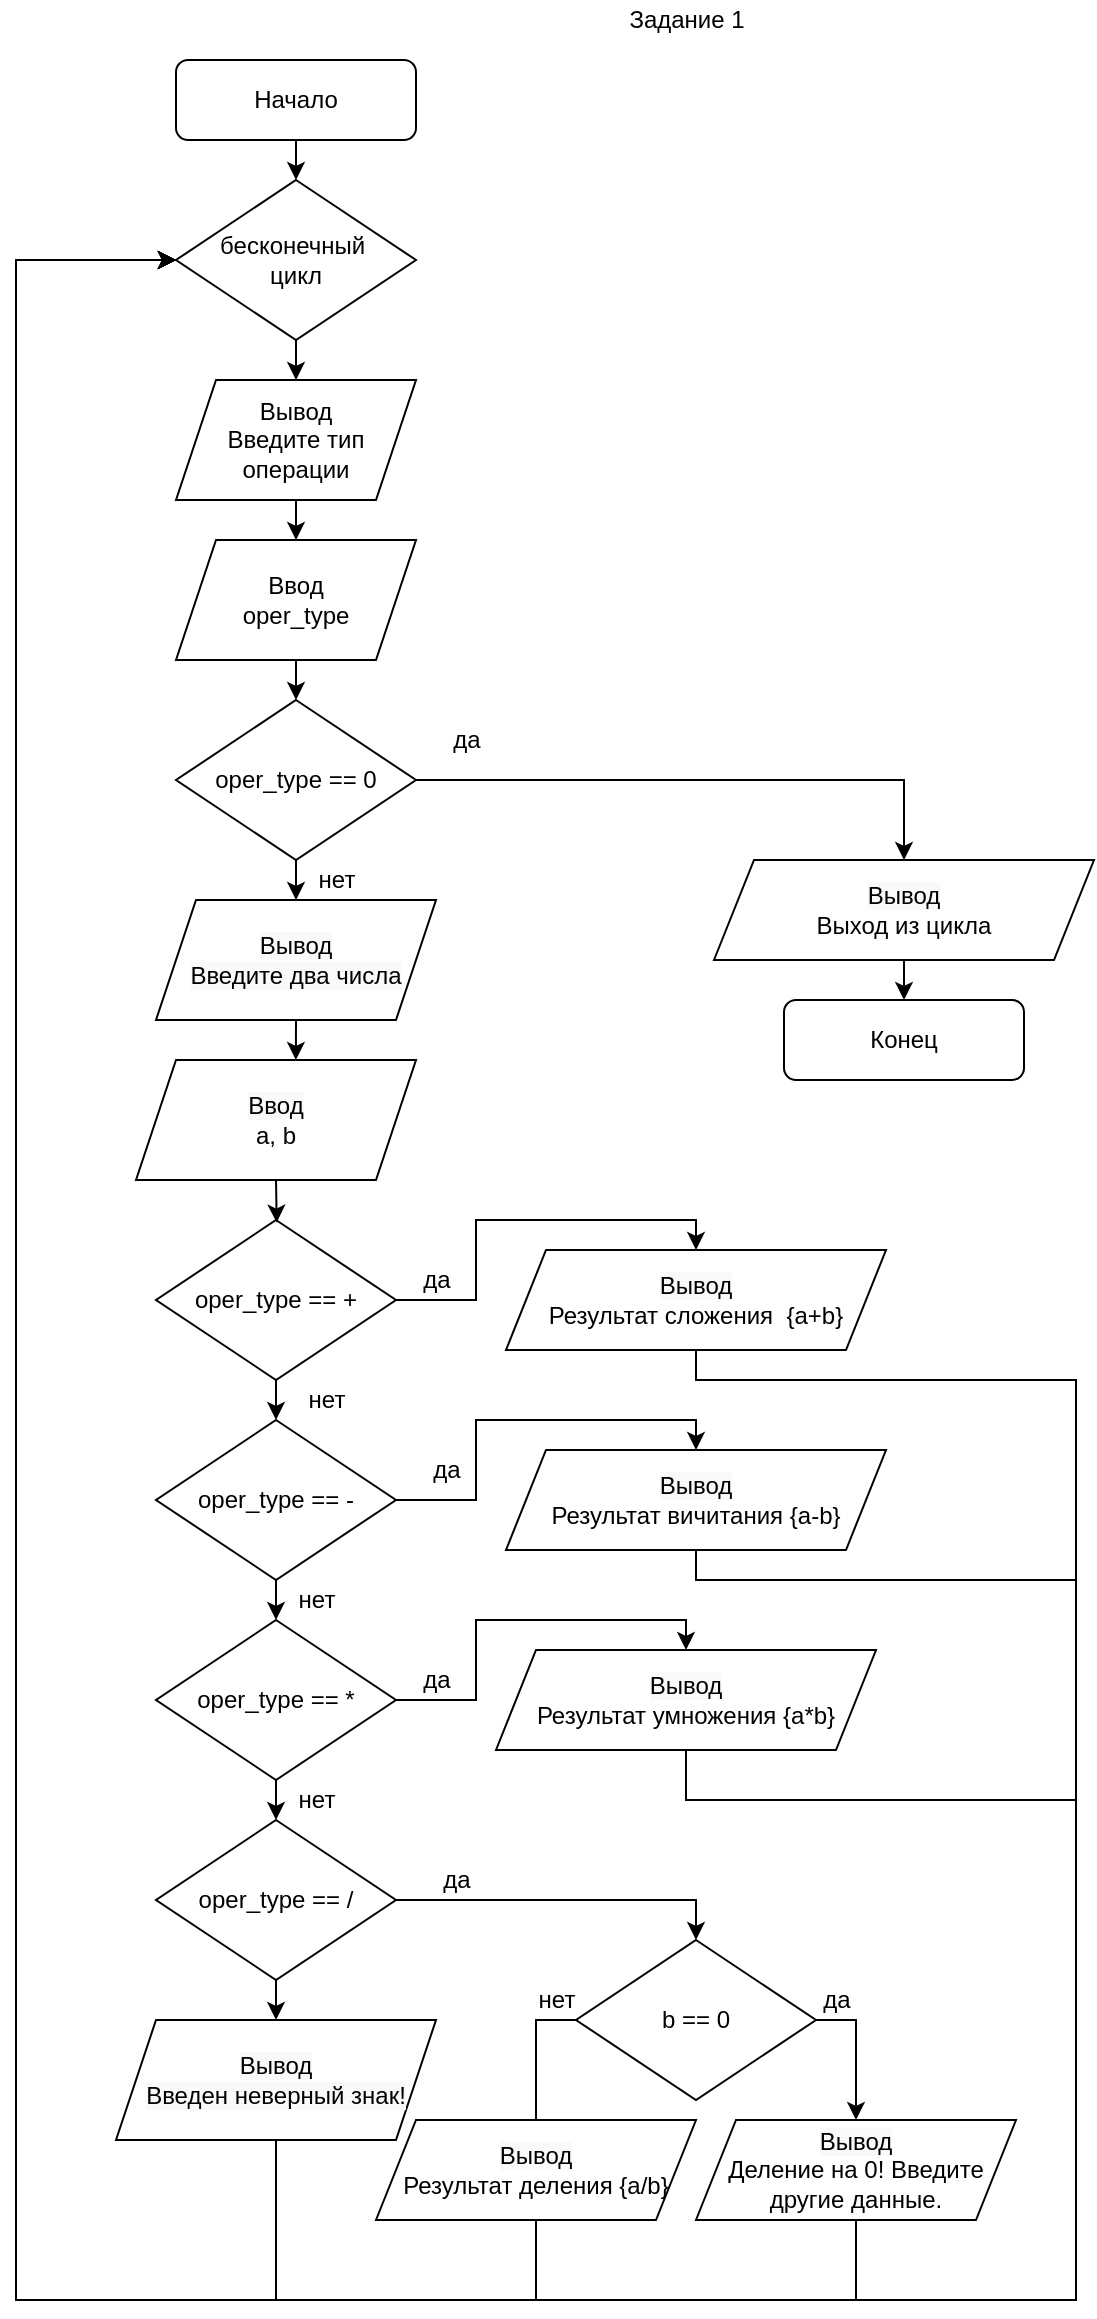 <mxfile version="13.7.9" type="device" pages="6"><diagram id="7rvf2rN3yHSgb3ktWoyj" name="Задание 1"><mxGraphModel dx="1662" dy="822" grid="1" gridSize="10" guides="1" tooltips="1" connect="1" arrows="1" fold="1" page="1" pageScale="1" pageWidth="827" pageHeight="1169" math="0" shadow="0"><root><mxCell id="0"/><mxCell id="1" parent="0"/><mxCell id="L92X1MoPXYFGmmEoRcmN-5" style="edgeStyle=orthogonalEdgeStyle;rounded=0;orthogonalLoop=1;jettySize=auto;html=1;exitX=0.5;exitY=1;exitDx=0;exitDy=0;entryX=0.5;entryY=0;entryDx=0;entryDy=0;" parent="1" source="L92X1MoPXYFGmmEoRcmN-2" target="L92X1MoPXYFGmmEoRcmN-4" edge="1"><mxGeometry relative="1" as="geometry"/></mxCell><mxCell id="L92X1MoPXYFGmmEoRcmN-2" value="Начало" style="rounded=1;whiteSpace=wrap;html=1;" parent="1" vertex="1"><mxGeometry x="110" y="40" width="120" height="40" as="geometry"/></mxCell><mxCell id="L92X1MoPXYFGmmEoRcmN-8" style="edgeStyle=orthogonalEdgeStyle;rounded=0;orthogonalLoop=1;jettySize=auto;html=1;exitX=0.5;exitY=1;exitDx=0;exitDy=0;entryX=0.5;entryY=0;entryDx=0;entryDy=0;" parent="1" source="L92X1MoPXYFGmmEoRcmN-3" target="L92X1MoPXYFGmmEoRcmN-7" edge="1"><mxGeometry relative="1" as="geometry"/></mxCell><mxCell id="L92X1MoPXYFGmmEoRcmN-3" value="Вывод&lt;br&gt;Введите тип операции" style="shape=parallelogram;perimeter=parallelogramPerimeter;whiteSpace=wrap;html=1;fixedSize=1;" parent="1" vertex="1"><mxGeometry x="110" y="200" width="120" height="60" as="geometry"/></mxCell><mxCell id="L92X1MoPXYFGmmEoRcmN-6" style="edgeStyle=orthogonalEdgeStyle;rounded=0;orthogonalLoop=1;jettySize=auto;html=1;exitX=0.5;exitY=1;exitDx=0;exitDy=0;entryX=0.5;entryY=0;entryDx=0;entryDy=0;" parent="1" source="L92X1MoPXYFGmmEoRcmN-4" target="L92X1MoPXYFGmmEoRcmN-3" edge="1"><mxGeometry relative="1" as="geometry"/></mxCell><mxCell id="L92X1MoPXYFGmmEoRcmN-4" value="бесконечный&amp;nbsp;&lt;br&gt;цикл" style="rhombus;whiteSpace=wrap;html=1;" parent="1" vertex="1"><mxGeometry x="110" y="100" width="120" height="80" as="geometry"/></mxCell><mxCell id="L92X1MoPXYFGmmEoRcmN-10" style="edgeStyle=orthogonalEdgeStyle;rounded=0;orthogonalLoop=1;jettySize=auto;html=1;exitX=0.5;exitY=1;exitDx=0;exitDy=0;entryX=0.5;entryY=0;entryDx=0;entryDy=0;" parent="1" source="L92X1MoPXYFGmmEoRcmN-7" target="L92X1MoPXYFGmmEoRcmN-9" edge="1"><mxGeometry relative="1" as="geometry"/></mxCell><mxCell id="L92X1MoPXYFGmmEoRcmN-7" value="Ввод&lt;br&gt;oper_type" style="shape=parallelogram;perimeter=parallelogramPerimeter;whiteSpace=wrap;html=1;fixedSize=1;" parent="1" vertex="1"><mxGeometry x="110" y="280" width="120" height="60" as="geometry"/></mxCell><mxCell id="L92X1MoPXYFGmmEoRcmN-26" style="edgeStyle=orthogonalEdgeStyle;rounded=0;orthogonalLoop=1;jettySize=auto;html=1;exitX=0.5;exitY=1;exitDx=0;exitDy=0;entryX=0.5;entryY=0;entryDx=0;entryDy=0;" parent="1" source="L92X1MoPXYFGmmEoRcmN-9" target="L92X1MoPXYFGmmEoRcmN-25" edge="1"><mxGeometry relative="1" as="geometry"/></mxCell><mxCell id="L92X1MoPXYFGmmEoRcmN-70" style="edgeStyle=orthogonalEdgeStyle;rounded=0;orthogonalLoop=1;jettySize=auto;html=1;exitX=1;exitY=0.5;exitDx=0;exitDy=0;entryX=0.5;entryY=0;entryDx=0;entryDy=0;" parent="1" source="L92X1MoPXYFGmmEoRcmN-9" target="L92X1MoPXYFGmmEoRcmN-69" edge="1"><mxGeometry relative="1" as="geometry"/></mxCell><mxCell id="L92X1MoPXYFGmmEoRcmN-9" value="oper_type == 0" style="rhombus;whiteSpace=wrap;html=1;" parent="1" vertex="1"><mxGeometry x="110" y="360" width="120" height="80" as="geometry"/></mxCell><mxCell id="L92X1MoPXYFGmmEoRcmN-30" style="edgeStyle=orthogonalEdgeStyle;rounded=0;orthogonalLoop=1;jettySize=auto;html=1;exitX=0.5;exitY=1;exitDx=0;exitDy=0;entryX=0.5;entryY=0;entryDx=0;entryDy=0;" parent="1" source="L92X1MoPXYFGmmEoRcmN-13" target="L92X1MoPXYFGmmEoRcmN-15" edge="1"><mxGeometry relative="1" as="geometry"/></mxCell><mxCell id="L92X1MoPXYFGmmEoRcmN-61" style="edgeStyle=orthogonalEdgeStyle;rounded=0;orthogonalLoop=1;jettySize=auto;html=1;exitX=1;exitY=0.5;exitDx=0;exitDy=0;entryX=0.5;entryY=0;entryDx=0;entryDy=0;" parent="1" source="L92X1MoPXYFGmmEoRcmN-13" target="L92X1MoPXYFGmmEoRcmN-60" edge="1"><mxGeometry relative="1" as="geometry"><Array as="points"><mxPoint x="260" y="660"/><mxPoint x="260" y="620"/><mxPoint x="370" y="620"/></Array></mxGeometry></mxCell><mxCell id="L92X1MoPXYFGmmEoRcmN-13" value="oper_type == +" style="rhombus;whiteSpace=wrap;html=1;" parent="1" vertex="1"><mxGeometry x="100" y="620" width="120" height="80" as="geometry"/></mxCell><mxCell id="L92X1MoPXYFGmmEoRcmN-32" style="edgeStyle=orthogonalEdgeStyle;rounded=0;orthogonalLoop=1;jettySize=auto;html=1;exitX=0.5;exitY=1;exitDx=0;exitDy=0;entryX=0.5;entryY=0;entryDx=0;entryDy=0;" parent="1" source="L92X1MoPXYFGmmEoRcmN-15" target="L92X1MoPXYFGmmEoRcmN-16" edge="1"><mxGeometry relative="1" as="geometry"/></mxCell><mxCell id="L92X1MoPXYFGmmEoRcmN-58" style="edgeStyle=orthogonalEdgeStyle;rounded=0;orthogonalLoop=1;jettySize=auto;html=1;exitX=1;exitY=0.5;exitDx=0;exitDy=0;entryX=0.5;entryY=0;entryDx=0;entryDy=0;" parent="1" source="L92X1MoPXYFGmmEoRcmN-15" target="L92X1MoPXYFGmmEoRcmN-57" edge="1"><mxGeometry relative="1" as="geometry"><Array as="points"><mxPoint x="260" y="760"/><mxPoint x="260" y="720"/><mxPoint x="370" y="720"/></Array></mxGeometry></mxCell><mxCell id="L92X1MoPXYFGmmEoRcmN-15" value="oper_type == -" style="rhombus;whiteSpace=wrap;html=1;" parent="1" vertex="1"><mxGeometry x="100" y="720" width="120" height="80" as="geometry"/></mxCell><mxCell id="L92X1MoPXYFGmmEoRcmN-34" style="edgeStyle=orthogonalEdgeStyle;rounded=0;orthogonalLoop=1;jettySize=auto;html=1;exitX=0.5;exitY=1;exitDx=0;exitDy=0;entryX=0.5;entryY=0;entryDx=0;entryDy=0;" parent="1" source="L92X1MoPXYFGmmEoRcmN-16" target="L92X1MoPXYFGmmEoRcmN-17" edge="1"><mxGeometry relative="1" as="geometry"/></mxCell><mxCell id="L92X1MoPXYFGmmEoRcmN-55" style="edgeStyle=orthogonalEdgeStyle;rounded=0;orthogonalLoop=1;jettySize=auto;html=1;exitX=1;exitY=0.5;exitDx=0;exitDy=0;entryX=0.5;entryY=0;entryDx=0;entryDy=0;" parent="1" source="L92X1MoPXYFGmmEoRcmN-16" target="L92X1MoPXYFGmmEoRcmN-54" edge="1"><mxGeometry relative="1" as="geometry"><Array as="points"><mxPoint x="260" y="860"/><mxPoint x="260" y="820"/><mxPoint x="365" y="820"/></Array></mxGeometry></mxCell><mxCell id="L92X1MoPXYFGmmEoRcmN-16" value="oper_type == *" style="rhombus;whiteSpace=wrap;html=1;" parent="1" vertex="1"><mxGeometry x="100" y="820" width="120" height="80" as="geometry"/></mxCell><mxCell id="L92X1MoPXYFGmmEoRcmN-37" style="edgeStyle=orthogonalEdgeStyle;rounded=0;orthogonalLoop=1;jettySize=auto;html=1;exitX=0.5;exitY=1;exitDx=0;exitDy=0;entryX=0.5;entryY=0;entryDx=0;entryDy=0;" parent="1" source="L92X1MoPXYFGmmEoRcmN-17" target="L92X1MoPXYFGmmEoRcmN-36" edge="1"><mxGeometry relative="1" as="geometry"/></mxCell><mxCell id="L92X1MoPXYFGmmEoRcmN-44" style="edgeStyle=orthogonalEdgeStyle;rounded=0;orthogonalLoop=1;jettySize=auto;html=1;exitX=1;exitY=0.5;exitDx=0;exitDy=0;entryX=0.5;entryY=0;entryDx=0;entryDy=0;" parent="1" source="L92X1MoPXYFGmmEoRcmN-17" target="L92X1MoPXYFGmmEoRcmN-43" edge="1"><mxGeometry relative="1" as="geometry"/></mxCell><mxCell id="L92X1MoPXYFGmmEoRcmN-17" value="oper_type == /" style="rhombus;whiteSpace=wrap;html=1;" parent="1" vertex="1"><mxGeometry x="100" y="920" width="120" height="80" as="geometry"/></mxCell><mxCell id="L92X1MoPXYFGmmEoRcmN-20" value="Конец" style="rounded=1;whiteSpace=wrap;html=1;" parent="1" vertex="1"><mxGeometry x="414" y="510" width="120" height="40" as="geometry"/></mxCell><mxCell id="L92X1MoPXYFGmmEoRcmN-28" style="edgeStyle=orthogonalEdgeStyle;rounded=0;orthogonalLoop=1;jettySize=auto;html=1;exitX=0.5;exitY=1;exitDx=0;exitDy=0;entryX=0.571;entryY=0;entryDx=0;entryDy=0;entryPerimeter=0;" parent="1" source="L92X1MoPXYFGmmEoRcmN-25" target="L92X1MoPXYFGmmEoRcmN-27" edge="1"><mxGeometry relative="1" as="geometry"/></mxCell><mxCell id="L92X1MoPXYFGmmEoRcmN-25" value="&#10;&#10;&lt;span style=&quot;color: rgb(0, 0, 0); font-family: helvetica; font-size: 12px; font-style: normal; font-weight: 400; letter-spacing: normal; text-align: center; text-indent: 0px; text-transform: none; word-spacing: 0px; background-color: rgb(248, 249, 250); display: inline; float: none;&quot;&gt;Вывод&lt;/span&gt;&lt;br style=&quot;color: rgb(0, 0, 0); font-family: helvetica; font-size: 12px; font-style: normal; font-weight: 400; letter-spacing: normal; text-align: center; text-indent: 0px; text-transform: none; word-spacing: 0px; background-color: rgb(248, 249, 250);&quot;&gt;&lt;span style=&quot;color: rgb(0, 0, 0); font-family: helvetica; font-size: 12px; font-style: normal; font-weight: 400; letter-spacing: normal; text-align: center; text-indent: 0px; text-transform: none; word-spacing: 0px; background-color: rgb(248, 249, 250); display: inline; float: none;&quot;&gt;Введите два числа&lt;/span&gt;&#10;&#10;" style="shape=parallelogram;perimeter=parallelogramPerimeter;whiteSpace=wrap;html=1;fixedSize=1;" parent="1" vertex="1"><mxGeometry x="100" y="460" width="140" height="60" as="geometry"/></mxCell><mxCell id="L92X1MoPXYFGmmEoRcmN-29" style="edgeStyle=orthogonalEdgeStyle;rounded=0;orthogonalLoop=1;jettySize=auto;html=1;exitX=0.5;exitY=1;exitDx=0;exitDy=0;entryX=0.503;entryY=0.016;entryDx=0;entryDy=0;entryPerimeter=0;" parent="1" source="L92X1MoPXYFGmmEoRcmN-27" target="L92X1MoPXYFGmmEoRcmN-13" edge="1"><mxGeometry relative="1" as="geometry"/></mxCell><mxCell id="L92X1MoPXYFGmmEoRcmN-27" value="&lt;span style=&quot;color: rgb(0 , 0 , 0) ; font-family: &amp;#34;helvetica&amp;#34; ; font-size: 12px ; font-style: normal ; font-weight: 400 ; letter-spacing: normal ; text-align: center ; text-indent: 0px ; text-transform: none ; word-spacing: 0px ; background-color: rgb(248 , 249 , 250) ; display: inline ; float: none&quot;&gt;Ввод&lt;/span&gt;&lt;br style=&quot;color: rgb(0 , 0 , 0) ; font-family: &amp;#34;helvetica&amp;#34; ; font-size: 12px ; font-style: normal ; font-weight: 400 ; letter-spacing: normal ; text-align: center ; text-indent: 0px ; text-transform: none ; word-spacing: 0px ; background-color: rgb(248 , 249 , 250)&quot;&gt;&lt;font face=&quot;helvetica&quot;&gt;a, b&lt;/font&gt;" style="shape=parallelogram;perimeter=parallelogramPerimeter;whiteSpace=wrap;html=1;fixedSize=1;" parent="1" vertex="1"><mxGeometry x="90" y="540" width="140" height="60" as="geometry"/></mxCell><mxCell id="L92X1MoPXYFGmmEoRcmN-31" value="нет" style="text;html=1;align=center;verticalAlign=middle;resizable=0;points=[];autosize=1;" parent="1" vertex="1"><mxGeometry x="170" y="700" width="30" height="20" as="geometry"/></mxCell><mxCell id="L92X1MoPXYFGmmEoRcmN-33" value="нет" style="text;html=1;align=center;verticalAlign=middle;resizable=0;points=[];autosize=1;" parent="1" vertex="1"><mxGeometry x="165" y="800" width="30" height="20" as="geometry"/></mxCell><mxCell id="L92X1MoPXYFGmmEoRcmN-35" value="нет" style="text;html=1;align=center;verticalAlign=middle;resizable=0;points=[];autosize=1;" parent="1" vertex="1"><mxGeometry x="165" y="900" width="30" height="20" as="geometry"/></mxCell><mxCell id="L92X1MoPXYFGmmEoRcmN-39" style="edgeStyle=orthogonalEdgeStyle;rounded=0;orthogonalLoop=1;jettySize=auto;html=1;entryX=0;entryY=0.5;entryDx=0;entryDy=0;" parent="1" source="L92X1MoPXYFGmmEoRcmN-36" target="L92X1MoPXYFGmmEoRcmN-4" edge="1"><mxGeometry relative="1" as="geometry"><mxPoint x="30" y="930" as="targetPoint"/><Array as="points"><mxPoint x="160" y="1160"/><mxPoint x="30" y="1160"/><mxPoint x="30" y="140"/></Array></mxGeometry></mxCell><mxCell id="L92X1MoPXYFGmmEoRcmN-36" value="&lt;span style=&quot;color: rgb(0 , 0 , 0) ; font-family: &amp;#34;helvetica&amp;#34; ; font-size: 12px ; font-style: normal ; font-weight: 400 ; letter-spacing: normal ; text-align: center ; text-indent: 0px ; text-transform: none ; word-spacing: 0px ; background-color: rgb(248 , 249 , 250) ; display: inline ; float: none&quot;&gt;Вывод&lt;/span&gt;&lt;br style=&quot;color: rgb(0 , 0 , 0) ; font-family: &amp;#34;helvetica&amp;#34; ; font-size: 12px ; font-style: normal ; font-weight: 400 ; letter-spacing: normal ; text-align: center ; text-indent: 0px ; text-transform: none ; word-spacing: 0px ; background-color: rgb(248 , 249 , 250)&quot;&gt;&lt;span style=&quot;color: rgb(0 , 0 , 0) ; font-family: &amp;#34;helvetica&amp;#34; ; font-size: 12px ; font-style: normal ; font-weight: 400 ; letter-spacing: normal ; text-align: center ; text-indent: 0px ; text-transform: none ; word-spacing: 0px ; background-color: rgb(248 , 249 , 250) ; display: inline ; float: none&quot;&gt;Введен неверный знак!&lt;/span&gt;" style="shape=parallelogram;perimeter=parallelogramPerimeter;whiteSpace=wrap;html=1;fixedSize=1;" parent="1" vertex="1"><mxGeometry x="80" y="1020" width="160" height="60" as="geometry"/></mxCell><mxCell id="L92X1MoPXYFGmmEoRcmN-41" value="да" style="text;html=1;align=center;verticalAlign=middle;resizable=0;points=[];autosize=1;" parent="1" vertex="1"><mxGeometry x="240" y="370" width="30" height="20" as="geometry"/></mxCell><mxCell id="L92X1MoPXYFGmmEoRcmN-42" value="нет" style="text;html=1;align=center;verticalAlign=middle;resizable=0;points=[];autosize=1;" parent="1" vertex="1"><mxGeometry x="175" y="440" width="30" height="20" as="geometry"/></mxCell><mxCell id="L92X1MoPXYFGmmEoRcmN-48" style="edgeStyle=orthogonalEdgeStyle;rounded=0;orthogonalLoop=1;jettySize=auto;html=1;exitX=0;exitY=0.5;exitDx=0;exitDy=0;" parent="1" source="L92X1MoPXYFGmmEoRcmN-43" edge="1"><mxGeometry relative="1" as="geometry"><mxPoint x="290" y="1070" as="targetPoint"/></mxGeometry></mxCell><mxCell id="L92X1MoPXYFGmmEoRcmN-49" style="edgeStyle=orthogonalEdgeStyle;rounded=0;orthogonalLoop=1;jettySize=auto;html=1;exitX=1;exitY=0.5;exitDx=0;exitDy=0;entryX=0.5;entryY=0;entryDx=0;entryDy=0;" parent="1" source="L92X1MoPXYFGmmEoRcmN-43" target="L92X1MoPXYFGmmEoRcmN-46" edge="1"><mxGeometry relative="1" as="geometry"/></mxCell><mxCell id="L92X1MoPXYFGmmEoRcmN-43" value="b == 0" style="rhombus;whiteSpace=wrap;html=1;" parent="1" vertex="1"><mxGeometry x="310" y="980" width="120" height="80" as="geometry"/></mxCell><mxCell id="L92X1MoPXYFGmmEoRcmN-52" style="edgeStyle=orthogonalEdgeStyle;rounded=0;orthogonalLoop=1;jettySize=auto;html=1;exitX=0.5;exitY=1;exitDx=0;exitDy=0;entryX=0;entryY=0.5;entryDx=0;entryDy=0;" parent="1" source="L92X1MoPXYFGmmEoRcmN-45" target="L92X1MoPXYFGmmEoRcmN-4" edge="1"><mxGeometry relative="1" as="geometry"><mxPoint x="30" y="140" as="targetPoint"/><Array as="points"><mxPoint x="290" y="1160"/><mxPoint x="30" y="1160"/><mxPoint x="30" y="140"/></Array></mxGeometry></mxCell><mxCell id="L92X1MoPXYFGmmEoRcmN-45" value="&lt;span style=&quot;color: rgb(0 , 0 , 0) ; font-family: &amp;#34;helvetica&amp;#34; ; font-size: 12px ; font-style: normal ; font-weight: 400 ; letter-spacing: normal ; text-align: center ; text-indent: 0px ; text-transform: none ; word-spacing: 0px ; background-color: rgb(248 , 249 , 250) ; display: inline ; float: none&quot;&gt;Вывод&lt;/span&gt;&lt;br style=&quot;color: rgb(0 , 0 , 0) ; font-family: &amp;#34;helvetica&amp;#34; ; font-size: 12px ; font-style: normal ; font-weight: 400 ; letter-spacing: normal ; text-align: center ; text-indent: 0px ; text-transform: none ; word-spacing: 0px ; background-color: rgb(248 , 249 , 250)&quot;&gt;&lt;font face=&quot;helvetica&quot;&gt;Результат деления {a/b}&lt;/font&gt;" style="shape=parallelogram;perimeter=parallelogramPerimeter;whiteSpace=wrap;html=1;fixedSize=1;" parent="1" vertex="1"><mxGeometry x="210" y="1070" width="160" height="50" as="geometry"/></mxCell><mxCell id="L92X1MoPXYFGmmEoRcmN-53" style="edgeStyle=orthogonalEdgeStyle;rounded=0;orthogonalLoop=1;jettySize=auto;html=1;exitX=0.5;exitY=1;exitDx=0;exitDy=0;entryX=0;entryY=0.5;entryDx=0;entryDy=0;" parent="1" source="L92X1MoPXYFGmmEoRcmN-46" target="L92X1MoPXYFGmmEoRcmN-4" edge="1"><mxGeometry relative="1" as="geometry"><Array as="points"><mxPoint x="450" y="1160"/><mxPoint x="30" y="1160"/><mxPoint x="30" y="140"/></Array></mxGeometry></mxCell><mxCell id="L92X1MoPXYFGmmEoRcmN-46" value="&lt;span style=&quot;color: rgb(0 , 0 , 0) ; font-family: &amp;#34;helvetica&amp;#34; ; font-size: 12px ; font-style: normal ; font-weight: 400 ; letter-spacing: normal ; text-align: center ; text-indent: 0px ; text-transform: none ; word-spacing: 0px ; background-color: rgb(248 , 249 , 250) ; display: inline ; float: none&quot;&gt;Вывод&lt;/span&gt;&lt;br style=&quot;color: rgb(0 , 0 , 0) ; font-family: &amp;#34;helvetica&amp;#34; ; font-size: 12px ; font-style: normal ; font-weight: 400 ; letter-spacing: normal ; text-align: center ; text-indent: 0px ; text-transform: none ; word-spacing: 0px ; background-color: rgb(248 , 249 , 250)&quot;&gt;&lt;font face=&quot;helvetica&quot;&gt;Деление на 0! Введите другие данные.&lt;/font&gt;" style="shape=parallelogram;perimeter=parallelogramPerimeter;whiteSpace=wrap;html=1;fixedSize=1;" parent="1" vertex="1"><mxGeometry x="370" y="1070" width="160" height="50" as="geometry"/></mxCell><mxCell id="L92X1MoPXYFGmmEoRcmN-50" value="да" style="text;html=1;align=center;verticalAlign=middle;resizable=0;points=[];autosize=1;" parent="1" vertex="1"><mxGeometry x="425" y="1000" width="30" height="20" as="geometry"/></mxCell><mxCell id="L92X1MoPXYFGmmEoRcmN-51" value="нет&lt;br&gt;" style="text;html=1;align=center;verticalAlign=middle;resizable=0;points=[];autosize=1;" parent="1" vertex="1"><mxGeometry x="285" y="1000" width="30" height="20" as="geometry"/></mxCell><mxCell id="L92X1MoPXYFGmmEoRcmN-66" style="edgeStyle=orthogonalEdgeStyle;rounded=0;orthogonalLoop=1;jettySize=auto;html=1;exitX=0.5;exitY=1;exitDx=0;exitDy=0;entryX=0;entryY=0.5;entryDx=0;entryDy=0;" parent="1" source="L92X1MoPXYFGmmEoRcmN-54" target="L92X1MoPXYFGmmEoRcmN-4" edge="1"><mxGeometry relative="1" as="geometry"><mxPoint x="90" y="151.667" as="targetPoint"/><Array as="points"><mxPoint x="365" y="910"/><mxPoint x="560" y="910"/><mxPoint x="560" y="1160"/><mxPoint x="30" y="1160"/><mxPoint x="30" y="140"/></Array></mxGeometry></mxCell><mxCell id="L92X1MoPXYFGmmEoRcmN-54" value="&lt;span style=&quot;color: rgb(0 , 0 , 0) ; font-family: &amp;#34;helvetica&amp;#34; ; font-size: 12px ; font-style: normal ; font-weight: 400 ; letter-spacing: normal ; text-align: center ; text-indent: 0px ; text-transform: none ; word-spacing: 0px ; background-color: rgb(248 , 249 , 250) ; display: inline ; float: none&quot;&gt;Вывод&lt;/span&gt;&lt;br style=&quot;color: rgb(0 , 0 , 0) ; font-family: &amp;#34;helvetica&amp;#34; ; font-size: 12px ; font-style: normal ; font-weight: 400 ; letter-spacing: normal ; text-align: center ; text-indent: 0px ; text-transform: none ; word-spacing: 0px ; background-color: rgb(248 , 249 , 250)&quot;&gt;&lt;font face=&quot;helvetica&quot;&gt;Результат умножения {a*b}&lt;/font&gt;" style="shape=parallelogram;perimeter=parallelogramPerimeter;whiteSpace=wrap;html=1;fixedSize=1;" parent="1" vertex="1"><mxGeometry x="270" y="835" width="190" height="50" as="geometry"/></mxCell><mxCell id="L92X1MoPXYFGmmEoRcmN-56" value="да" style="text;html=1;align=center;verticalAlign=middle;resizable=0;points=[];autosize=1;" parent="1" vertex="1"><mxGeometry x="225" y="840" width="30" height="20" as="geometry"/></mxCell><mxCell id="L92X1MoPXYFGmmEoRcmN-65" style="edgeStyle=orthogonalEdgeStyle;rounded=0;orthogonalLoop=1;jettySize=auto;html=1;exitX=0.5;exitY=1;exitDx=0;exitDy=0;entryX=0;entryY=0.5;entryDx=0;entryDy=0;" parent="1" source="L92X1MoPXYFGmmEoRcmN-57" target="L92X1MoPXYFGmmEoRcmN-4" edge="1"><mxGeometry relative="1" as="geometry"><Array as="points"><mxPoint x="370" y="800"/><mxPoint x="560" y="800"/><mxPoint x="560" y="1160"/><mxPoint x="30" y="1160"/><mxPoint x="30" y="140"/></Array></mxGeometry></mxCell><mxCell id="L92X1MoPXYFGmmEoRcmN-57" value="&lt;span style=&quot;color: rgb(0 , 0 , 0) ; font-family: &amp;#34;helvetica&amp;#34; ; font-size: 12px ; font-style: normal ; font-weight: 400 ; letter-spacing: normal ; text-align: center ; text-indent: 0px ; text-transform: none ; word-spacing: 0px ; background-color: rgb(248 , 249 , 250) ; display: inline ; float: none&quot;&gt;Вывод&lt;/span&gt;&lt;br style=&quot;color: rgb(0 , 0 , 0) ; font-family: &amp;#34;helvetica&amp;#34; ; font-size: 12px ; font-style: normal ; font-weight: 400 ; letter-spacing: normal ; text-align: center ; text-indent: 0px ; text-transform: none ; word-spacing: 0px ; background-color: rgb(248 , 249 , 250)&quot;&gt;&lt;font face=&quot;helvetica&quot;&gt;Результат вичитания {a-b}&lt;/font&gt;" style="shape=parallelogram;perimeter=parallelogramPerimeter;whiteSpace=wrap;html=1;fixedSize=1;" parent="1" vertex="1"><mxGeometry x="275" y="735" width="190" height="50" as="geometry"/></mxCell><mxCell id="L92X1MoPXYFGmmEoRcmN-59" value="да" style="text;html=1;align=center;verticalAlign=middle;resizable=0;points=[];autosize=1;" parent="1" vertex="1"><mxGeometry x="230" y="735" width="30" height="20" as="geometry"/></mxCell><mxCell id="L92X1MoPXYFGmmEoRcmN-64" style="edgeStyle=orthogonalEdgeStyle;rounded=0;orthogonalLoop=1;jettySize=auto;html=1;exitX=0.5;exitY=1;exitDx=0;exitDy=0;entryX=0;entryY=0.5;entryDx=0;entryDy=0;" parent="1" source="L92X1MoPXYFGmmEoRcmN-60" target="L92X1MoPXYFGmmEoRcmN-4" edge="1"><mxGeometry relative="1" as="geometry"><mxPoint x="80" y="138.966" as="targetPoint"/><Array as="points"><mxPoint x="370" y="700"/><mxPoint x="560" y="700"/><mxPoint x="560" y="1160"/><mxPoint x="30" y="1160"/><mxPoint x="30" y="140"/></Array></mxGeometry></mxCell><mxCell id="L92X1MoPXYFGmmEoRcmN-60" value="&lt;span style=&quot;color: rgb(0 , 0 , 0) ; font-family: &amp;#34;helvetica&amp;#34; ; font-size: 12px ; font-style: normal ; font-weight: 400 ; letter-spacing: normal ; text-align: center ; text-indent: 0px ; text-transform: none ; word-spacing: 0px ; background-color: rgb(248 , 249 , 250) ; display: inline ; float: none&quot;&gt;Вывод&lt;/span&gt;&lt;br style=&quot;color: rgb(0 , 0 , 0) ; font-family: &amp;#34;helvetica&amp;#34; ; font-size: 12px ; font-style: normal ; font-weight: 400 ; letter-spacing: normal ; text-align: center ; text-indent: 0px ; text-transform: none ; word-spacing: 0px ; background-color: rgb(248 , 249 , 250)&quot;&gt;&lt;font face=&quot;helvetica&quot;&gt;Результат сложения&amp;nbsp; {a+b}&lt;/font&gt;" style="shape=parallelogram;perimeter=parallelogramPerimeter;whiteSpace=wrap;html=1;fixedSize=1;" parent="1" vertex="1"><mxGeometry x="275" y="635" width="190" height="50" as="geometry"/></mxCell><mxCell id="L92X1MoPXYFGmmEoRcmN-62" value="да" style="text;html=1;align=center;verticalAlign=middle;resizable=0;points=[];autosize=1;" parent="1" vertex="1"><mxGeometry x="225" y="640" width="30" height="20" as="geometry"/></mxCell><mxCell id="L92X1MoPXYFGmmEoRcmN-68" value="да" style="text;html=1;align=center;verticalAlign=middle;resizable=0;points=[];autosize=1;" parent="1" vertex="1"><mxGeometry x="235" y="940" width="30" height="20" as="geometry"/></mxCell><mxCell id="L92X1MoPXYFGmmEoRcmN-71" style="edgeStyle=orthogonalEdgeStyle;rounded=0;orthogonalLoop=1;jettySize=auto;html=1;exitX=0.5;exitY=1;exitDx=0;exitDy=0;entryX=0.5;entryY=0;entryDx=0;entryDy=0;" parent="1" source="L92X1MoPXYFGmmEoRcmN-69" target="L92X1MoPXYFGmmEoRcmN-20" edge="1"><mxGeometry relative="1" as="geometry"/></mxCell><mxCell id="L92X1MoPXYFGmmEoRcmN-69" value="&lt;span style=&quot;color: rgb(0 , 0 , 0) ; font-family: &amp;#34;helvetica&amp;#34; ; font-size: 12px ; font-style: normal ; font-weight: 400 ; letter-spacing: normal ; text-align: center ; text-indent: 0px ; text-transform: none ; word-spacing: 0px ; background-color: rgb(248 , 249 , 250) ; display: inline ; float: none&quot;&gt;Вывод&lt;/span&gt;&lt;br style=&quot;color: rgb(0 , 0 , 0) ; font-family: &amp;#34;helvetica&amp;#34; ; font-size: 12px ; font-style: normal ; font-weight: 400 ; letter-spacing: normal ; text-align: center ; text-indent: 0px ; text-transform: none ; word-spacing: 0px ; background-color: rgb(248 , 249 , 250)&quot;&gt;&lt;font face=&quot;helvetica&quot;&gt;Выход из цикла&lt;/font&gt;" style="shape=parallelogram;perimeter=parallelogramPerimeter;whiteSpace=wrap;html=1;fixedSize=1;" parent="1" vertex="1"><mxGeometry x="379" y="440" width="190" height="50" as="geometry"/></mxCell><mxCell id="U9iKLrXWV7z_ujt98yhu-1" value="Задание 1" style="text;html=1;align=center;verticalAlign=middle;resizable=0;points=[];autosize=1;" vertex="1" parent="1"><mxGeometry x="330" y="10" width="70" height="20" as="geometry"/></mxCell></root></mxGraphModel></diagram><diagram id="cheKCG5uyZdtvdG7ksjv" name="Задание 2"><mxGraphModel dx="1385" dy="685" grid="1" gridSize="10" guides="1" tooltips="1" connect="1" arrows="1" fold="1" page="1" pageScale="1" pageWidth="827" pageHeight="1169" math="0" shadow="0"><root><mxCell id="ABkr_A1w0YURQ8ygLmFo-0"/><mxCell id="ABkr_A1w0YURQ8ygLmFo-1" parent="ABkr_A1w0YURQ8ygLmFo-0"/><mxCell id="hdjvR71F8OMgA-jGdoaT-57" style="edgeStyle=orthogonalEdgeStyle;rounded=0;orthogonalLoop=1;jettySize=auto;html=1;exitX=0.5;exitY=1;exitDx=0;exitDy=0;entryX=0.5;entryY=0;entryDx=0;entryDy=0;" edge="1" parent="ABkr_A1w0YURQ8ygLmFo-1" source="hdjvR71F8OMgA-jGdoaT-1" target="hdjvR71F8OMgA-jGdoaT-58"><mxGeometry relative="1" as="geometry"><mxPoint x="340" y="120" as="targetPoint"/></mxGeometry></mxCell><mxCell id="hdjvR71F8OMgA-jGdoaT-1" value="Начало" style="rounded=1;whiteSpace=wrap;html=1;" vertex="1" parent="ABkr_A1w0YURQ8ygLmFo-1"><mxGeometry x="275" y="40" width="120" height="40" as="geometry"/></mxCell><mxCell id="hdjvR71F8OMgA-jGdoaT-60" style="edgeStyle=orthogonalEdgeStyle;rounded=0;orthogonalLoop=1;jettySize=auto;html=1;exitX=0.5;exitY=1;exitDx=0;exitDy=0;entryX=0.5;entryY=0;entryDx=0;entryDy=0;" edge="1" parent="ABkr_A1w0YURQ8ygLmFo-1" source="hdjvR71F8OMgA-jGdoaT-58" target="hdjvR71F8OMgA-jGdoaT-59"><mxGeometry relative="1" as="geometry"/></mxCell><mxCell id="hdjvR71F8OMgA-jGdoaT-58" value="Вывод&lt;br&gt;Введите натуральное число" style="shape=parallelogram;perimeter=parallelogramPerimeter;whiteSpace=wrap;html=1;fixedSize=1;" vertex="1" parent="ABkr_A1w0YURQ8ygLmFo-1"><mxGeometry x="230" y="110" width="210" height="60" as="geometry"/></mxCell><mxCell id="hdjvR71F8OMgA-jGdoaT-66" style="edgeStyle=orthogonalEdgeStyle;rounded=0;orthogonalLoop=1;jettySize=auto;html=1;exitX=0.5;exitY=1;exitDx=0;exitDy=0;entryX=0.5;entryY=0;entryDx=0;entryDy=0;" edge="1" parent="ABkr_A1w0YURQ8ygLmFo-1" source="hdjvR71F8OMgA-jGdoaT-59" target="hdjvR71F8OMgA-jGdoaT-65"><mxGeometry relative="1" as="geometry"/></mxCell><mxCell id="hdjvR71F8OMgA-jGdoaT-59" value="Ввод&lt;br&gt;num1" style="shape=parallelogram;perimeter=parallelogramPerimeter;whiteSpace=wrap;html=1;fixedSize=1;" vertex="1" parent="ABkr_A1w0YURQ8ygLmFo-1"><mxGeometry x="275" y="200" width="120" height="60" as="geometry"/></mxCell><mxCell id="hdjvR71F8OMgA-jGdoaT-64" style="edgeStyle=orthogonalEdgeStyle;rounded=0;orthogonalLoop=1;jettySize=auto;html=1;exitX=0.5;exitY=1;exitDx=0;exitDy=0;entryX=0.5;entryY=0;entryDx=0;entryDy=0;" edge="1" parent="ABkr_A1w0YURQ8ygLmFo-1" source="hdjvR71F8OMgA-jGdoaT-62" target="hdjvR71F8OMgA-jGdoaT-63"><mxGeometry relative="1" as="geometry"/></mxCell><mxCell id="hdjvR71F8OMgA-jGdoaT-77" style="edgeStyle=orthogonalEdgeStyle;rounded=0;orthogonalLoop=1;jettySize=auto;html=1;exitX=1;exitY=0.5;exitDx=0;exitDy=0;entryX=0.5;entryY=0;entryDx=0;entryDy=0;" edge="1" parent="ABkr_A1w0YURQ8ygLmFo-1" source="hdjvR71F8OMgA-jGdoaT-62" target="hdjvR71F8OMgA-jGdoaT-78"><mxGeometry relative="1" as="geometry"><mxPoint x="640" y="480" as="targetPoint"/></mxGeometry></mxCell><mxCell id="hdjvR71F8OMgA-jGdoaT-62" value="цикл&amp;nbsp;&lt;br&gt;num1&amp;gt;0" style="rhombus;whiteSpace=wrap;html=1;" vertex="1" parent="ABkr_A1w0YURQ8ygLmFo-1"><mxGeometry x="295" y="380" width="80" height="70" as="geometry"/></mxCell><mxCell id="hdjvR71F8OMgA-jGdoaT-71" style="edgeStyle=orthogonalEdgeStyle;rounded=0;orthogonalLoop=1;jettySize=auto;html=1;exitX=1;exitY=0.5;exitDx=0;exitDy=0;entryX=0.5;entryY=0;entryDx=0;entryDy=0;" edge="1" parent="ABkr_A1w0YURQ8ygLmFo-1" source="hdjvR71F8OMgA-jGdoaT-63" target="hdjvR71F8OMgA-jGdoaT-69"><mxGeometry relative="1" as="geometry"/></mxCell><mxCell id="hdjvR71F8OMgA-jGdoaT-72" style="edgeStyle=orthogonalEdgeStyle;rounded=0;orthogonalLoop=1;jettySize=auto;html=1;exitX=0;exitY=0.5;exitDx=0;exitDy=0;entryX=0.5;entryY=0;entryDx=0;entryDy=0;" edge="1" parent="ABkr_A1w0YURQ8ygLmFo-1" source="hdjvR71F8OMgA-jGdoaT-63" target="hdjvR71F8OMgA-jGdoaT-70"><mxGeometry relative="1" as="geometry"/></mxCell><mxCell id="hdjvR71F8OMgA-jGdoaT-63" value="num1%2 == 0" style="rhombus;whiteSpace=wrap;html=1;" vertex="1" parent="ABkr_A1w0YURQ8ygLmFo-1"><mxGeometry x="280" y="480" width="110" height="80" as="geometry"/></mxCell><mxCell id="hdjvR71F8OMgA-jGdoaT-68" style="edgeStyle=orthogonalEdgeStyle;rounded=0;orthogonalLoop=1;jettySize=auto;html=1;exitX=0.5;exitY=1;exitDx=0;exitDy=0;entryX=0.5;entryY=0;entryDx=0;entryDy=0;" edge="1" parent="ABkr_A1w0YURQ8ygLmFo-1" source="hdjvR71F8OMgA-jGdoaT-65" target="hdjvR71F8OMgA-jGdoaT-62"><mxGeometry relative="1" as="geometry"/></mxCell><mxCell id="hdjvR71F8OMgA-jGdoaT-65" value="even_count = 0&lt;br&gt;odd_count = 0" style="rounded=0;whiteSpace=wrap;html=1;" vertex="1" parent="ABkr_A1w0YURQ8ygLmFo-1"><mxGeometry x="275" y="290" width="120" height="60" as="geometry"/></mxCell><mxCell id="hdjvR71F8OMgA-jGdoaT-75" style="edgeStyle=orthogonalEdgeStyle;rounded=0;orthogonalLoop=1;jettySize=auto;html=1;exitX=0.5;exitY=1;exitDx=0;exitDy=0;entryX=0.5;entryY=0;entryDx=0;entryDy=0;" edge="1" parent="ABkr_A1w0YURQ8ygLmFo-1" source="hdjvR71F8OMgA-jGdoaT-69" target="hdjvR71F8OMgA-jGdoaT-73"><mxGeometry relative="1" as="geometry"/></mxCell><mxCell id="hdjvR71F8OMgA-jGdoaT-69" value="even_count +=1" style="rounded=0;whiteSpace=wrap;html=1;" vertex="1" parent="ABkr_A1w0YURQ8ygLmFo-1"><mxGeometry x="414" y="570" width="120" height="60" as="geometry"/></mxCell><mxCell id="hdjvR71F8OMgA-jGdoaT-74" style="edgeStyle=orthogonalEdgeStyle;rounded=0;orthogonalLoop=1;jettySize=auto;html=1;exitX=0.5;exitY=1;exitDx=0;exitDy=0;entryX=0.5;entryY=0;entryDx=0;entryDy=0;" edge="1" parent="ABkr_A1w0YURQ8ygLmFo-1" source="hdjvR71F8OMgA-jGdoaT-70" target="hdjvR71F8OMgA-jGdoaT-73"><mxGeometry relative="1" as="geometry"/></mxCell><mxCell id="hdjvR71F8OMgA-jGdoaT-70" value="odd_count += 1" style="rounded=0;whiteSpace=wrap;html=1;" vertex="1" parent="ABkr_A1w0YURQ8ygLmFo-1"><mxGeometry x="150" y="570" width="120" height="60" as="geometry"/></mxCell><mxCell id="hdjvR71F8OMgA-jGdoaT-76" style="edgeStyle=orthogonalEdgeStyle;rounded=0;orthogonalLoop=1;jettySize=auto;html=1;exitX=0.5;exitY=1;exitDx=0;exitDy=0;entryX=0;entryY=0.5;entryDx=0;entryDy=0;" edge="1" parent="ABkr_A1w0YURQ8ygLmFo-1" source="hdjvR71F8OMgA-jGdoaT-73" target="hdjvR71F8OMgA-jGdoaT-62"><mxGeometry relative="1" as="geometry"><Array as="points"><mxPoint x="335" y="760"/><mxPoint x="120" y="760"/><mxPoint x="120" y="415"/></Array></mxGeometry></mxCell><mxCell id="hdjvR71F8OMgA-jGdoaT-73" value="num1 = int(num1/10)" style="rounded=0;whiteSpace=wrap;html=1;" vertex="1" parent="ABkr_A1w0YURQ8ygLmFo-1"><mxGeometry x="275" y="680" width="120" height="60" as="geometry"/></mxCell><mxCell id="hdjvR71F8OMgA-jGdoaT-79" style="edgeStyle=orthogonalEdgeStyle;rounded=0;orthogonalLoop=1;jettySize=auto;html=1;exitX=0.5;exitY=1;exitDx=0;exitDy=0;" edge="1" parent="ABkr_A1w0YURQ8ygLmFo-1" source="hdjvR71F8OMgA-jGdoaT-78"><mxGeometry relative="1" as="geometry"><mxPoint x="695" y="600" as="targetPoint"/></mxGeometry></mxCell><mxCell id="hdjvR71F8OMgA-jGdoaT-78" value="Вывод&lt;br&gt;Число четных цифр: even_count&lt;br&gt;Число нечетных цифр: odd_count&amp;nbsp;" style="shape=parallelogram;perimeter=parallelogramPerimeter;whiteSpace=wrap;html=1;fixedSize=1;" vertex="1" parent="ABkr_A1w0YURQ8ygLmFo-1"><mxGeometry x="590" y="480" width="210" height="60" as="geometry"/></mxCell><mxCell id="hdjvR71F8OMgA-jGdoaT-80" value="Конец" style="rounded=1;whiteSpace=wrap;html=1;" vertex="1" parent="ABkr_A1w0YURQ8ygLmFo-1"><mxGeometry x="635" y="600" width="120" height="40" as="geometry"/></mxCell><mxCell id="hdjvR71F8OMgA-jGdoaT-81" value="нет" style="text;html=1;align=center;verticalAlign=middle;resizable=0;points=[];autosize=1;" vertex="1" parent="ABkr_A1w0YURQ8ygLmFo-1"><mxGeometry x="385" y="390" width="30" height="20" as="geometry"/></mxCell><mxCell id="hdjvR71F8OMgA-jGdoaT-82" value="да" style="text;html=1;align=center;verticalAlign=middle;resizable=0;points=[];autosize=1;" vertex="1" parent="ABkr_A1w0YURQ8ygLmFo-1"><mxGeometry x="335" y="450" width="30" height="20" as="geometry"/></mxCell><mxCell id="ug_36fkG7dOz4SYMXnCe-0" value="нет" style="text;html=1;align=center;verticalAlign=middle;resizable=0;points=[];autosize=1;" vertex="1" parent="ABkr_A1w0YURQ8ygLmFo-1"><mxGeometry x="245" y="490" width="30" height="20" as="geometry"/></mxCell><mxCell id="ug_36fkG7dOz4SYMXnCe-1" value="да" style="text;html=1;align=center;verticalAlign=middle;resizable=0;points=[];autosize=1;" vertex="1" parent="ABkr_A1w0YURQ8ygLmFo-1"><mxGeometry x="405" y="490" width="30" height="20" as="geometry"/></mxCell><mxCell id="KuREKzx7TVaB8FoONUma-0" value="Задание 2" style="text;html=1;align=center;verticalAlign=middle;resizable=0;points=[];autosize=1;" vertex="1" parent="ABkr_A1w0YURQ8ygLmFo-1"><mxGeometry x="375" y="10" width="70" height="20" as="geometry"/></mxCell></root></mxGraphModel></diagram><diagram id="s3DC_f3KL8FpNkg06UEX" name="Задание 3"><mxGraphModel dx="950" dy="470" grid="1" gridSize="10" guides="1" tooltips="1" connect="1" arrows="1" fold="1" page="1" pageScale="1" pageWidth="827" pageHeight="1169" math="0" shadow="0"><root><mxCell id="q1CQpGuMuwKa5bHzsUsE-0"/><mxCell id="q1CQpGuMuwKa5bHzsUsE-1" parent="q1CQpGuMuwKa5bHzsUsE-0"/><mxCell id="q1CQpGuMuwKa5bHzsUsE-4" style="edgeStyle=orthogonalEdgeStyle;rounded=0;orthogonalLoop=1;jettySize=auto;html=1;exitX=0.5;exitY=1;exitDx=0;exitDy=0;entryX=0.5;entryY=0;entryDx=0;entryDy=0;" edge="1" parent="q1CQpGuMuwKa5bHzsUsE-1" source="q1CQpGuMuwKa5bHzsUsE-2" target="q1CQpGuMuwKa5bHzsUsE-3"><mxGeometry relative="1" as="geometry"/></mxCell><mxCell id="q1CQpGuMuwKa5bHzsUsE-2" value="Начало" style="rounded=1;whiteSpace=wrap;html=1;" vertex="1" parent="q1CQpGuMuwKa5bHzsUsE-1"><mxGeometry x="180" y="40" width="120" height="40" as="geometry"/></mxCell><mxCell id="Jm34Lb3ZieAz9mtOjLqN-10" style="edgeStyle=orthogonalEdgeStyle;rounded=0;orthogonalLoop=1;jettySize=auto;html=1;exitX=0.5;exitY=1;exitDx=0;exitDy=0;entryX=0.5;entryY=0;entryDx=0;entryDy=0;" edge="1" parent="q1CQpGuMuwKa5bHzsUsE-1" source="q1CQpGuMuwKa5bHzsUsE-3" target="Jm34Lb3ZieAz9mtOjLqN-9"><mxGeometry relative="1" as="geometry"/></mxCell><mxCell id="q1CQpGuMuwKa5bHzsUsE-3" value="Вывод&lt;br&gt;Введите число" style="shape=parallelogram;perimeter=parallelogramPerimeter;whiteSpace=wrap;html=1;fixedSize=1;" vertex="1" parent="q1CQpGuMuwKa5bHzsUsE-1"><mxGeometry x="180" y="110" width="120" height="60" as="geometry"/></mxCell><mxCell id="q1CQpGuMuwKa5bHzsUsE-9" style="edgeStyle=orthogonalEdgeStyle;rounded=0;orthogonalLoop=1;jettySize=auto;html=1;exitX=0.5;exitY=1;exitDx=0;exitDy=0;entryX=0.5;entryY=0;entryDx=0;entryDy=0;" edge="1" parent="q1CQpGuMuwKa5bHzsUsE-1" source="q1CQpGuMuwKa5bHzsUsE-6" target="q1CQpGuMuwKa5bHzsUsE-8"><mxGeometry relative="1" as="geometry"/></mxCell><mxCell id="q1CQpGuMuwKa5bHzsUsE-6" value="num_reverse(num)" style="rounded=1;whiteSpace=wrap;html=1;" vertex="1" parent="q1CQpGuMuwKa5bHzsUsE-1"><mxGeometry x="480" y="40" width="120" height="40" as="geometry"/></mxCell><mxCell id="Jm34Lb3ZieAz9mtOjLqN-1" style="edgeStyle=orthogonalEdgeStyle;rounded=0;orthogonalLoop=1;jettySize=auto;html=1;exitX=0.5;exitY=1;exitDx=0;exitDy=0;entryX=0.5;entryY=0;entryDx=0;entryDy=0;" edge="1" parent="q1CQpGuMuwKa5bHzsUsE-1" source="q1CQpGuMuwKa5bHzsUsE-7" target="Jm34Lb3ZieAz9mtOjLqN-0"><mxGeometry relative="1" as="geometry"/></mxCell><mxCell id="Jm34Lb3ZieAz9mtOjLqN-6" style="edgeStyle=orthogonalEdgeStyle;rounded=0;orthogonalLoop=1;jettySize=auto;html=1;exitX=1;exitY=0.5;exitDx=0;exitDy=0;entryX=0.5;entryY=0;entryDx=0;entryDy=0;" edge="1" parent="q1CQpGuMuwKa5bHzsUsE-1" source="q1CQpGuMuwKa5bHzsUsE-7" target="Jm34Lb3ZieAz9mtOjLqN-5"><mxGeometry relative="1" as="geometry"/></mxCell><mxCell id="q1CQpGuMuwKa5bHzsUsE-7" value="цикл&lt;br&gt;num&amp;gt;0" style="rhombus;whiteSpace=wrap;html=1;" vertex="1" parent="q1CQpGuMuwKa5bHzsUsE-1"><mxGeometry x="490" y="160" width="100" height="60" as="geometry"/></mxCell><mxCell id="q1CQpGuMuwKa5bHzsUsE-10" style="edgeStyle=orthogonalEdgeStyle;rounded=0;orthogonalLoop=1;jettySize=auto;html=1;exitX=0.5;exitY=1;exitDx=0;exitDy=0;entryX=0.5;entryY=0;entryDx=0;entryDy=0;" edge="1" parent="q1CQpGuMuwKa5bHzsUsE-1" source="q1CQpGuMuwKa5bHzsUsE-8" target="q1CQpGuMuwKa5bHzsUsE-7"><mxGeometry relative="1" as="geometry"/></mxCell><mxCell id="q1CQpGuMuwKa5bHzsUsE-8" value="res = 0" style="rounded=0;whiteSpace=wrap;html=1;" vertex="1" parent="q1CQpGuMuwKa5bHzsUsE-1"><mxGeometry x="480" y="110" width="120" height="30" as="geometry"/></mxCell><mxCell id="Jm34Lb3ZieAz9mtOjLqN-3" style="edgeStyle=orthogonalEdgeStyle;rounded=0;orthogonalLoop=1;jettySize=auto;html=1;exitX=0.5;exitY=1;exitDx=0;exitDy=0;entryX=0.5;entryY=0;entryDx=0;entryDy=0;" edge="1" parent="q1CQpGuMuwKa5bHzsUsE-1" source="Jm34Lb3ZieAz9mtOjLqN-0" target="Jm34Lb3ZieAz9mtOjLqN-2"><mxGeometry relative="1" as="geometry"/></mxCell><mxCell id="Jm34Lb3ZieAz9mtOjLqN-0" value="res = res*10 + num%10" style="rounded=0;whiteSpace=wrap;html=1;" vertex="1" parent="q1CQpGuMuwKa5bHzsUsE-1"><mxGeometry x="470" y="240" width="140" height="60" as="geometry"/></mxCell><mxCell id="Jm34Lb3ZieAz9mtOjLqN-4" style="edgeStyle=orthogonalEdgeStyle;rounded=0;orthogonalLoop=1;jettySize=auto;html=1;exitX=0.5;exitY=1;exitDx=0;exitDy=0;entryX=0;entryY=0.5;entryDx=0;entryDy=0;" edge="1" parent="q1CQpGuMuwKa5bHzsUsE-1" source="Jm34Lb3ZieAz9mtOjLqN-2" target="q1CQpGuMuwKa5bHzsUsE-7"><mxGeometry relative="1" as="geometry"><Array as="points"><mxPoint x="540" y="400"/><mxPoint x="420" y="400"/><mxPoint x="420" y="190"/></Array></mxGeometry></mxCell><mxCell id="Jm34Lb3ZieAz9mtOjLqN-2" value="num = int(num/10)" style="rounded=0;whiteSpace=wrap;html=1;" vertex="1" parent="q1CQpGuMuwKa5bHzsUsE-1"><mxGeometry x="480" y="320" width="120" height="60" as="geometry"/></mxCell><mxCell id="Jm34Lb3ZieAz9mtOjLqN-8" style="edgeStyle=orthogonalEdgeStyle;rounded=0;orthogonalLoop=1;jettySize=auto;html=1;exitX=0.5;exitY=1;exitDx=0;exitDy=0;entryX=0.5;entryY=0;entryDx=0;entryDy=0;" edge="1" parent="q1CQpGuMuwKa5bHzsUsE-1" source="Jm34Lb3ZieAz9mtOjLqN-5" target="Jm34Lb3ZieAz9mtOjLqN-7"><mxGeometry relative="1" as="geometry"/></mxCell><mxCell id="Jm34Lb3ZieAz9mtOjLqN-5" value="return res" style="rounded=0;whiteSpace=wrap;html=1;" vertex="1" parent="q1CQpGuMuwKa5bHzsUsE-1"><mxGeometry x="650" y="240" width="120" height="60" as="geometry"/></mxCell><mxCell id="Jm34Lb3ZieAz9mtOjLqN-7" value="Конец" style="rounded=1;whiteSpace=wrap;html=1;" vertex="1" parent="q1CQpGuMuwKa5bHzsUsE-1"><mxGeometry x="650" y="320" width="120" height="40" as="geometry"/></mxCell><mxCell id="Jm34Lb3ZieAz9mtOjLqN-12" style="edgeStyle=orthogonalEdgeStyle;rounded=0;orthogonalLoop=1;jettySize=auto;html=1;exitX=0.5;exitY=1;exitDx=0;exitDy=0;entryX=0.5;entryY=0;entryDx=0;entryDy=0;" edge="1" parent="q1CQpGuMuwKa5bHzsUsE-1" source="Jm34Lb3ZieAz9mtOjLqN-9" target="Jm34Lb3ZieAz9mtOjLqN-11"><mxGeometry relative="1" as="geometry"/></mxCell><mxCell id="Jm34Lb3ZieAz9mtOjLqN-9" value="Ввод&lt;br&gt;n" style="shape=parallelogram;perimeter=parallelogramPerimeter;whiteSpace=wrap;html=1;fixedSize=1;" vertex="1" parent="q1CQpGuMuwKa5bHzsUsE-1"><mxGeometry x="180" y="200" width="120" height="60" as="geometry"/></mxCell><mxCell id="Jm34Lb3ZieAz9mtOjLqN-14" style="edgeStyle=orthogonalEdgeStyle;rounded=0;orthogonalLoop=1;jettySize=auto;html=1;exitX=0.5;exitY=1;exitDx=0;exitDy=0;entryX=0.5;entryY=0;entryDx=0;entryDy=0;" edge="1" parent="q1CQpGuMuwKa5bHzsUsE-1" source="Jm34Lb3ZieAz9mtOjLqN-11" target="Jm34Lb3ZieAz9mtOjLqN-13"><mxGeometry relative="1" as="geometry"/></mxCell><mxCell id="Jm34Lb3ZieAz9mtOjLqN-11" value="Вывод&lt;br&gt;Перевернутое число:&lt;br&gt;num_reverse(n)" style="shape=parallelogram;perimeter=parallelogramPerimeter;whiteSpace=wrap;html=1;fixedSize=1;" vertex="1" parent="q1CQpGuMuwKa5bHzsUsE-1"><mxGeometry x="160" y="290" width="160" height="60" as="geometry"/></mxCell><mxCell id="Jm34Lb3ZieAz9mtOjLqN-13" value="Конец" style="rounded=1;whiteSpace=wrap;html=1;" vertex="1" parent="q1CQpGuMuwKa5bHzsUsE-1"><mxGeometry x="180" y="380" width="120" height="40" as="geometry"/></mxCell><mxCell id="yTPw2vksnN2-zJ-xif3m-0" value="Задание 3" style="text;html=1;align=center;verticalAlign=middle;resizable=0;points=[];autosize=1;" vertex="1" parent="q1CQpGuMuwKa5bHzsUsE-1"><mxGeometry x="370" y="10" width="70" height="20" as="geometry"/></mxCell></root></mxGraphModel></diagram><diagram id="ovLwlaOsV8SLYoMaynCz" name="Задание 4"><mxGraphModel dx="1955" dy="967" grid="1" gridSize="10" guides="1" tooltips="1" connect="1" arrows="1" fold="1" page="1" pageScale="1" pageWidth="827" pageHeight="1169" math="0" shadow="0"><root><mxCell id="cstNrVodurK4lENjIWup-0"/><mxCell id="cstNrVodurK4lENjIWup-1" parent="cstNrVodurK4lENjIWup-0"/><mxCell id="cstNrVodurK4lENjIWup-6" style="edgeStyle=orthogonalEdgeStyle;rounded=0;orthogonalLoop=1;jettySize=auto;html=1;exitX=0.5;exitY=1;exitDx=0;exitDy=0;entryX=0.5;entryY=0;entryDx=0;entryDy=0;" edge="1" parent="cstNrVodurK4lENjIWup-1" source="cstNrVodurK4lENjIWup-3" target="cstNrVodurK4lENjIWup-5"><mxGeometry relative="1" as="geometry"/></mxCell><mxCell id="cstNrVodurK4lENjIWup-3" value="Начало" style="rounded=1;whiteSpace=wrap;html=1;" vertex="1" parent="cstNrVodurK4lENjIWup-1"><mxGeometry x="150" y="80" width="120" height="40" as="geometry"/></mxCell><mxCell id="cstNrVodurK4lENjIWup-31" style="edgeStyle=orthogonalEdgeStyle;rounded=0;orthogonalLoop=1;jettySize=auto;html=1;exitX=0.5;exitY=1;exitDx=0;exitDy=0;entryX=0.5;entryY=0;entryDx=0;entryDy=0;" edge="1" parent="cstNrVodurK4lENjIWup-1" source="cstNrVodurK4lENjIWup-4" target="cstNrVodurK4lENjIWup-10"><mxGeometry relative="1" as="geometry"/></mxCell><mxCell id="cstNrVodurK4lENjIWup-4" value="proc_sum(n, cur_sum, cur_el)" style="rounded=1;whiteSpace=wrap;html=1;" vertex="1" parent="cstNrVodurK4lENjIWup-1"><mxGeometry x="520" y="80" width="170" height="40" as="geometry"/></mxCell><mxCell id="cstNrVodurK4lENjIWup-9" style="edgeStyle=orthogonalEdgeStyle;rounded=0;orthogonalLoop=1;jettySize=auto;html=1;exitX=0.5;exitY=1;exitDx=0;exitDy=0;entryX=0.5;entryY=0;entryDx=0;entryDy=0;" edge="1" parent="cstNrVodurK4lENjIWup-1" source="cstNrVodurK4lENjIWup-5" target="cstNrVodurK4lENjIWup-7"><mxGeometry relative="1" as="geometry"/></mxCell><mxCell id="cstNrVodurK4lENjIWup-5" value="Вывод&lt;br&gt;Введите количество элементов" style="shape=parallelogram;perimeter=parallelogramPerimeter;whiteSpace=wrap;html=1;fixedSize=1;" vertex="1" parent="cstNrVodurK4lENjIWup-1"><mxGeometry x="130" y="150" width="160" height="60" as="geometry"/></mxCell><mxCell id="cstNrVodurK4lENjIWup-30" style="edgeStyle=orthogonalEdgeStyle;rounded=0;orthogonalLoop=1;jettySize=auto;html=1;exitX=0.5;exitY=1;exitDx=0;exitDy=0;entryX=0.5;entryY=0;entryDx=0;entryDy=0;" edge="1" parent="cstNrVodurK4lENjIWup-1" source="cstNrVodurK4lENjIWup-7" target="cstNrVodurK4lENjIWup-29"><mxGeometry relative="1" as="geometry"/></mxCell><mxCell id="cstNrVodurK4lENjIWup-7" value="Ввод&lt;br&gt;n" style="shape=parallelogram;perimeter=parallelogramPerimeter;whiteSpace=wrap;html=1;fixedSize=1;" vertex="1" parent="cstNrVodurK4lENjIWup-1"><mxGeometry x="150" y="240" width="120" height="60" as="geometry"/></mxCell><mxCell id="cstNrVodurK4lENjIWup-12" style="edgeStyle=orthogonalEdgeStyle;rounded=0;orthogonalLoop=1;jettySize=auto;html=1;exitX=0.5;exitY=1;exitDx=0;exitDy=0;entryX=0.5;entryY=0;entryDx=0;entryDy=0;" edge="1" parent="cstNrVodurK4lENjIWup-1" source="cstNrVodurK4lENjIWup-10"><mxGeometry relative="1" as="geometry"><mxPoint x="605" y="240" as="targetPoint"/></mxGeometry></mxCell><mxCell id="cstNrVodurK4lENjIWup-10" value="cur_sum +=cur_el" style="rounded=0;whiteSpace=wrap;html=1;" vertex="1" parent="cstNrVodurK4lENjIWup-1"><mxGeometry x="545" y="150" width="120" height="60" as="geometry"/></mxCell><mxCell id="cstNrVodurK4lENjIWup-19" value="" style="edgeStyle=orthogonalEdgeStyle;rounded=0;orthogonalLoop=1;jettySize=auto;html=1;" edge="1" parent="cstNrVodurK4lENjIWup-1" source="cstNrVodurK4lENjIWup-15" target="cstNrVodurK4lENjIWup-16"><mxGeometry relative="1" as="geometry"/></mxCell><mxCell id="cstNrVodurK4lENjIWup-15" value="n -= 1" style="rounded=0;whiteSpace=wrap;html=1;" vertex="1" parent="cstNrVodurK4lENjIWup-1"><mxGeometry x="545" y="240" width="120" height="60" as="geometry"/></mxCell><mxCell id="cstNrVodurK4lENjIWup-22" style="edgeStyle=orthogonalEdgeStyle;rounded=0;orthogonalLoop=1;jettySize=auto;html=1;exitX=1;exitY=0.5;exitDx=0;exitDy=0;entryX=0.5;entryY=0;entryDx=0;entryDy=0;" edge="1" parent="cstNrVodurK4lENjIWup-1" source="cstNrVodurK4lENjIWup-16" target="cstNrVodurK4lENjIWup-24"><mxGeometry relative="1" as="geometry"><mxPoint x="700" y="400" as="targetPoint"/></mxGeometry></mxCell><mxCell id="cstNrVodurK4lENjIWup-23" style="edgeStyle=orthogonalEdgeStyle;rounded=0;orthogonalLoop=1;jettySize=auto;html=1;exitX=0;exitY=0.5;exitDx=0;exitDy=0;entryX=0.5;entryY=0;entryDx=0;entryDy=0;" edge="1" parent="cstNrVodurK4lENjIWup-1" source="cstNrVodurK4lENjIWup-16" target="cstNrVodurK4lENjIWup-25"><mxGeometry relative="1" as="geometry"><mxPoint x="480" y="400" as="targetPoint"/></mxGeometry></mxCell><mxCell id="cstNrVodurK4lENjIWup-16" value="n &amp;gt; 0" style="rhombus;whiteSpace=wrap;html=1;" vertex="1" parent="cstNrVodurK4lENjIWup-1"><mxGeometry x="565" y="330" width="80" height="50" as="geometry"/></mxCell><mxCell id="cstNrVodurK4lENjIWup-28" style="edgeStyle=orthogonalEdgeStyle;rounded=0;orthogonalLoop=1;jettySize=auto;html=1;exitX=0.5;exitY=1;exitDx=0;exitDy=0;entryX=0.5;entryY=0;entryDx=0;entryDy=0;" edge="1" parent="cstNrVodurK4lENjIWup-1" source="cstNrVodurK4lENjIWup-24" target="cstNrVodurK4lENjIWup-27"><mxGeometry relative="1" as="geometry"/></mxCell><mxCell id="cstNrVodurK4lENjIWup-24" value="return proc_sum(cur_sum, cur_el/2, n)" style="rounded=0;whiteSpace=wrap;html=1;" vertex="1" parent="cstNrVodurK4lENjIWup-1"><mxGeometry x="675" y="400" width="120" height="60" as="geometry"/></mxCell><mxCell id="cstNrVodurK4lENjIWup-26" style="edgeStyle=orthogonalEdgeStyle;rounded=0;orthogonalLoop=1;jettySize=auto;html=1;exitX=0.5;exitY=1;exitDx=0;exitDy=0;entryX=0.5;entryY=0;entryDx=0;entryDy=0;" edge="1" parent="cstNrVodurK4lENjIWup-1" source="cstNrVodurK4lENjIWup-25" target="cstNrVodurK4lENjIWup-27"><mxGeometry relative="1" as="geometry"><mxPoint x="600" y="520" as="targetPoint"/></mxGeometry></mxCell><mxCell id="cstNrVodurK4lENjIWup-25" value="return&lt;br&gt;cur_sum" style="rounded=0;whiteSpace=wrap;html=1;" vertex="1" parent="cstNrVodurK4lENjIWup-1"><mxGeometry x="414" y="400" width="120" height="60" as="geometry"/></mxCell><mxCell id="cstNrVodurK4lENjIWup-27" value="Конец" style="rounded=1;whiteSpace=wrap;html=1;" vertex="1" parent="cstNrVodurK4lENjIWup-1"><mxGeometry x="520" y="520" width="170" height="40" as="geometry"/></mxCell><mxCell id="cstNrVodurK4lENjIWup-36" style="edgeStyle=orthogonalEdgeStyle;rounded=0;orthogonalLoop=1;jettySize=auto;html=1;exitX=0.5;exitY=1;exitDx=0;exitDy=0;entryX=0.5;entryY=0;entryDx=0;entryDy=0;" edge="1" parent="cstNrVodurK4lENjIWup-1" source="cstNrVodurK4lENjIWup-29" target="cstNrVodurK4lENjIWup-35"><mxGeometry relative="1" as="geometry"/></mxCell><mxCell id="cstNrVodurK4lENjIWup-29" value="my_sum = proc_sum(n, 0, 1)" style="shape=process;whiteSpace=wrap;html=1;backgroundOutline=1;" vertex="1" parent="cstNrVodurK4lENjIWup-1"><mxGeometry x="70" y="325" width="280" height="60" as="geometry"/></mxCell><mxCell id="cstNrVodurK4lENjIWup-33" value="да" style="text;html=1;align=center;verticalAlign=middle;resizable=0;points=[];autosize=1;" vertex="1" parent="cstNrVodurK4lENjIWup-1"><mxGeometry x="645" y="330" width="30" height="20" as="geometry"/></mxCell><mxCell id="cstNrVodurK4lENjIWup-34" value="нет" style="text;html=1;align=center;verticalAlign=middle;resizable=0;points=[];autosize=1;" vertex="1" parent="cstNrVodurK4lENjIWup-1"><mxGeometry x="515" y="330" width="30" height="20" as="geometry"/></mxCell><mxCell id="cstNrVodurK4lENjIWup-38" style="edgeStyle=orthogonalEdgeStyle;rounded=0;orthogonalLoop=1;jettySize=auto;html=1;exitX=0.5;exitY=1;exitDx=0;exitDy=0;entryX=0.5;entryY=0;entryDx=0;entryDy=0;" edge="1" parent="cstNrVodurK4lENjIWup-1" source="cstNrVodurK4lENjIWup-35" target="cstNrVodurK4lENjIWup-37"><mxGeometry relative="1" as="geometry"/></mxCell><mxCell id="cstNrVodurK4lENjIWup-35" value="Вывод&lt;br&gt;Сумма последовательности равна {my_sum}" style="shape=parallelogram;perimeter=parallelogramPerimeter;whiteSpace=wrap;html=1;fixedSize=1;" vertex="1" parent="cstNrVodurK4lENjIWup-1"><mxGeometry x="60" y="410" width="300" height="60" as="geometry"/></mxCell><mxCell id="cstNrVodurK4lENjIWup-37" value="Конец" style="rounded=1;whiteSpace=wrap;html=1;" vertex="1" parent="cstNrVodurK4lENjIWup-1"><mxGeometry x="125" y="500" width="170" height="40" as="geometry"/></mxCell><mxCell id="8BCmFLqtB93w4lpl30nV-0" value="Задание 4" style="text;html=1;align=center;verticalAlign=middle;resizable=0;points=[];autosize=1;" vertex="1" parent="cstNrVodurK4lENjIWup-1"><mxGeometry x="355" y="20" width="70" height="20" as="geometry"/></mxCell></root></mxGraphModel></diagram><diagram id="vhaJ0hCSbUf2woDSS8ee" name="Задание 5"><mxGraphModel dx="700" dy="813" grid="1" gridSize="10" guides="1" tooltips="1" connect="1" arrows="1" fold="1" page="1" pageScale="1" pageWidth="827" pageHeight="1169" math="0" shadow="0"><root><mxCell id="Tz0-0LzJcgR6wEzGLkJW-0"/><mxCell id="Tz0-0LzJcgR6wEzGLkJW-1" parent="Tz0-0LzJcgR6wEzGLkJW-0"/><mxCell id="Tz0-0LzJcgR6wEzGLkJW-2" value="Задание 5" style="text;html=1;align=center;verticalAlign=middle;resizable=0;points=[];autosize=1;" vertex="1" parent="Tz0-0LzJcgR6wEzGLkJW-1"><mxGeometry x="359" y="30" width="70" height="20" as="geometry"/></mxCell><mxCell id="Tz0-0LzJcgR6wEzGLkJW-5" style="edgeStyle=orthogonalEdgeStyle;rounded=0;orthogonalLoop=1;jettySize=auto;html=1;exitX=0.5;exitY=1;exitDx=0;exitDy=0;entryX=0.5;entryY=0;entryDx=0;entryDy=0;" edge="1" parent="Tz0-0LzJcgR6wEzGLkJW-1" source="Tz0-0LzJcgR6wEzGLkJW-3" target="Tz0-0LzJcgR6wEzGLkJW-6"><mxGeometry relative="1" as="geometry"><mxPoint x="394" y="200" as="targetPoint"/></mxGeometry></mxCell><mxCell id="Tz0-0LzJcgR6wEzGLkJW-3" value="Начало" style="rounded=1;whiteSpace=wrap;html=1;" vertex="1" parent="Tz0-0LzJcgR6wEzGLkJW-1"><mxGeometry x="334" y="70" width="120" height="40" as="geometry"/></mxCell><mxCell id="Tz0-0LzJcgR6wEzGLkJW-9" style="edgeStyle=orthogonalEdgeStyle;rounded=0;orthogonalLoop=1;jettySize=auto;html=1;exitX=0.5;exitY=1;exitDx=0;exitDy=0;entryX=0.5;entryY=0;entryDx=0;entryDy=0;" edge="1" parent="Tz0-0LzJcgR6wEzGLkJW-1" source="Tz0-0LzJcgR6wEzGLkJW-6" target="Tz0-0LzJcgR6wEzGLkJW-8"><mxGeometry relative="1" as="geometry"/></mxCell><mxCell id="Tz0-0LzJcgR6wEzGLkJW-18" style="edgeStyle=orthogonalEdgeStyle;rounded=0;orthogonalLoop=1;jettySize=auto;html=1;exitX=1;exitY=0.5;exitDx=0;exitDy=0;entryX=0.5;entryY=0;entryDx=0;entryDy=0;" edge="1" parent="Tz0-0LzJcgR6wEzGLkJW-1" source="Tz0-0LzJcgR6wEzGLkJW-6" target="Tz0-0LzJcgR6wEzGLkJW-19"><mxGeometry relative="1" as="geometry"><mxPoint x="470" y="580" as="targetPoint"/><Array as="points"><mxPoint x="520" y="180"/><mxPoint x="520" y="580"/><mxPoint x="390" y="580"/></Array></mxGeometry></mxCell><mxCell id="Tz0-0LzJcgR6wEzGLkJW-6" value="цикл по i от 32 до 128&amp;nbsp;" style="shape=hexagon;perimeter=hexagonPerimeter2;whiteSpace=wrap;html=1;fixedSize=1;" vertex="1" parent="Tz0-0LzJcgR6wEzGLkJW-1"><mxGeometry x="310" y="140" width="170" height="80" as="geometry"/></mxCell><mxCell id="Tz0-0LzJcgR6wEzGLkJW-11" style="edgeStyle=orthogonalEdgeStyle;rounded=0;orthogonalLoop=1;jettySize=auto;html=1;exitX=0.5;exitY=1;exitDx=0;exitDy=0;entryX=0.5;entryY=0;entryDx=0;entryDy=0;" edge="1" parent="Tz0-0LzJcgR6wEzGLkJW-1" source="Tz0-0LzJcgR6wEzGLkJW-8" target="Tz0-0LzJcgR6wEzGLkJW-10"><mxGeometry relative="1" as="geometry"/></mxCell><mxCell id="Tz0-0LzJcgR6wEzGLkJW-8" value="Вывод&amp;nbsp;&lt;br&gt;{i}: {chr(i)}" style="shape=parallelogram;perimeter=parallelogramPerimeter;whiteSpace=wrap;html=1;fixedSize=1;" vertex="1" parent="Tz0-0LzJcgR6wEzGLkJW-1"><mxGeometry x="335" y="250" width="120" height="60" as="geometry"/></mxCell><mxCell id="Tz0-0LzJcgR6wEzGLkJW-14" style="edgeStyle=orthogonalEdgeStyle;rounded=0;orthogonalLoop=1;jettySize=auto;html=1;exitX=1;exitY=0.5;exitDx=0;exitDy=0;entryX=0.5;entryY=0;entryDx=0;entryDy=0;" edge="1" parent="Tz0-0LzJcgR6wEzGLkJW-1" source="Tz0-0LzJcgR6wEzGLkJW-10" target="Tz0-0LzJcgR6wEzGLkJW-12"><mxGeometry relative="1" as="geometry"/></mxCell><mxCell id="Tz0-0LzJcgR6wEzGLkJW-17" style="edgeStyle=orthogonalEdgeStyle;rounded=0;orthogonalLoop=1;jettySize=auto;html=1;exitX=0;exitY=0.5;exitDx=0;exitDy=0;" edge="1" parent="Tz0-0LzJcgR6wEzGLkJW-1" source="Tz0-0LzJcgR6wEzGLkJW-10"><mxGeometry relative="1" as="geometry"><mxPoint x="290" y="400" as="targetPoint"/></mxGeometry></mxCell><mxCell id="Tz0-0LzJcgR6wEzGLkJW-10" value="i%10 == 1" style="rhombus;whiteSpace=wrap;html=1;" vertex="1" parent="Tz0-0LzJcgR6wEzGLkJW-1"><mxGeometry x="355" y="360" width="80" height="80" as="geometry"/></mxCell><mxCell id="Tz0-0LzJcgR6wEzGLkJW-16" style="edgeStyle=orthogonalEdgeStyle;rounded=0;orthogonalLoop=1;jettySize=auto;html=1;exitX=0;exitY=0.5;exitDx=0;exitDy=0;" edge="1" parent="Tz0-0LzJcgR6wEzGLkJW-1" source="Tz0-0LzJcgR6wEzGLkJW-12"><mxGeometry relative="1" as="geometry"><mxPoint x="310" y="180" as="targetPoint"/><Array as="points"><mxPoint x="290" y="510"/><mxPoint x="290" y="180"/></Array></mxGeometry></mxCell><mxCell id="Tz0-0LzJcgR6wEzGLkJW-12" value="Вывод&amp;nbsp;&lt;br&gt;Перенос строки" style="shape=parallelogram;perimeter=parallelogramPerimeter;whiteSpace=wrap;html=1;fixedSize=1;" vertex="1" parent="Tz0-0LzJcgR6wEzGLkJW-1"><mxGeometry x="335" y="480" width="120" height="60" as="geometry"/></mxCell><mxCell id="Tz0-0LzJcgR6wEzGLkJW-19" value="Конец" style="rounded=1;whiteSpace=wrap;html=1;" vertex="1" parent="Tz0-0LzJcgR6wEzGLkJW-1"><mxGeometry x="330" y="630" width="120" height="40" as="geometry"/></mxCell></root></mxGraphModel></diagram><diagram id="hNijjsH9PEdv63vDAtFW" name="Задание 6"><mxGraphModel dx="824" dy="956" grid="1" gridSize="10" guides="1" tooltips="1" connect="1" arrows="1" fold="1" page="1" pageScale="1" pageWidth="827" pageHeight="1169" math="0" shadow="0"><root><mxCell id="meggbl5Lfq8pWlxOJ1Xa-0"/><mxCell id="meggbl5Lfq8pWlxOJ1Xa-1" parent="meggbl5Lfq8pWlxOJ1Xa-0"/><mxCell id="UkR7fI79ULMV-_EMXDGI-2" style="edgeStyle=orthogonalEdgeStyle;rounded=0;orthogonalLoop=1;jettySize=auto;html=1;exitX=0.5;exitY=1;exitDx=0;exitDy=0;entryX=0.5;entryY=0;entryDx=0;entryDy=0;" edge="1" parent="meggbl5Lfq8pWlxOJ1Xa-1" source="meggbl5Lfq8pWlxOJ1Xa-2" target="HMu1VEzfnwXaW-aLzNMo-0"><mxGeometry relative="1" as="geometry"/></mxCell><mxCell id="meggbl5Lfq8pWlxOJ1Xa-2" value="Начало" style="rounded=1;whiteSpace=wrap;html=1;" vertex="1" parent="meggbl5Lfq8pWlxOJ1Xa-1"><mxGeometry x="320" y="40" width="120" height="40" as="geometry"/></mxCell><mxCell id="meggbl5Lfq8pWlxOJ1Xa-3" value="Конец" style="rounded=1;whiteSpace=wrap;html=1;" vertex="1" parent="meggbl5Lfq8pWlxOJ1Xa-1"><mxGeometry x="320" y="960" width="120" height="40" as="geometry"/></mxCell><mxCell id="UkR7fI79ULMV-_EMXDGI-3" style="edgeStyle=orthogonalEdgeStyle;rounded=0;orthogonalLoop=1;jettySize=auto;html=1;exitX=0.5;exitY=1;exitDx=0;exitDy=0;entryX=0.5;entryY=0;entryDx=0;entryDy=0;" edge="1" parent="meggbl5Lfq8pWlxOJ1Xa-1" source="HMu1VEzfnwXaW-aLzNMo-0" target="9T0ADL-TnL89Id_AZbTt-0"><mxGeometry relative="1" as="geometry"/></mxCell><mxCell id="HMu1VEzfnwXaW-aLzNMo-0" value="answ_num = rand(0,100)&amp;nbsp;" style="rounded=0;whiteSpace=wrap;html=1;" vertex="1" parent="meggbl5Lfq8pWlxOJ1Xa-1"><mxGeometry x="300" y="110" width="160" height="60" as="geometry"/></mxCell><mxCell id="UkR7fI79ULMV-_EMXDGI-4" style="edgeStyle=orthogonalEdgeStyle;rounded=0;orthogonalLoop=1;jettySize=auto;html=1;exitX=0.5;exitY=1;exitDx=0;exitDy=0;entryX=0.5;entryY=0;entryDx=0;entryDy=0;" edge="1" parent="meggbl5Lfq8pWlxOJ1Xa-1" source="9T0ADL-TnL89Id_AZbTt-0" target="UkR7fI79ULMV-_EMXDGI-0"><mxGeometry relative="1" as="geometry"/></mxCell><mxCell id="UkR7fI79ULMV-_EMXDGI-30" style="edgeStyle=orthogonalEdgeStyle;rounded=0;orthogonalLoop=1;jettySize=auto;html=1;exitX=1;exitY=0.5;exitDx=0;exitDy=0;entryX=0.5;entryY=0;entryDx=0;entryDy=0;" edge="1" parent="meggbl5Lfq8pWlxOJ1Xa-1" source="9T0ADL-TnL89Id_AZbTt-0" target="UkR7fI79ULMV-_EMXDGI-29"><mxGeometry relative="1" as="geometry"/></mxCell><mxCell id="9T0ADL-TnL89Id_AZbTt-0" value="цикл по i от 0 до 10&amp;nbsp;" style="shape=hexagon;perimeter=hexagonPerimeter2;whiteSpace=wrap;html=1;fixedSize=1;" vertex="1" parent="meggbl5Lfq8pWlxOJ1Xa-1"><mxGeometry x="295" y="200" width="170" height="70" as="geometry"/></mxCell><mxCell id="UkR7fI79ULMV-_EMXDGI-0" value="Вывод&amp;nbsp;&lt;br&gt;Введите число" style="shape=parallelogram;perimeter=parallelogramPerimeter;whiteSpace=wrap;html=1;fixedSize=1;" vertex="1" parent="meggbl5Lfq8pWlxOJ1Xa-1"><mxGeometry x="320" y="300" width="120" height="60" as="geometry"/></mxCell><mxCell id="UkR7fI79ULMV-_EMXDGI-5" value="" style="edgeStyle=orthogonalEdgeStyle;rounded=0;orthogonalLoop=1;jettySize=auto;html=1;" edge="1" parent="meggbl5Lfq8pWlxOJ1Xa-1" source="UkR7fI79ULMV-_EMXDGI-1" target="UkR7fI79ULMV-_EMXDGI-0"><mxGeometry relative="1" as="geometry"/></mxCell><mxCell id="UkR7fI79ULMV-_EMXDGI-9" style="edgeStyle=orthogonalEdgeStyle;rounded=0;orthogonalLoop=1;jettySize=auto;html=1;exitX=0.5;exitY=1;exitDx=0;exitDy=0;entryX=0.5;entryY=0;entryDx=0;entryDy=0;" edge="1" parent="meggbl5Lfq8pWlxOJ1Xa-1" source="UkR7fI79ULMV-_EMXDGI-1"><mxGeometry relative="1" as="geometry"><mxPoint x="380" y="490" as="targetPoint"/></mxGeometry></mxCell><mxCell id="UkR7fI79ULMV-_EMXDGI-1" value="Ввод&amp;nbsp;&lt;br&gt;num" style="shape=parallelogram;perimeter=parallelogramPerimeter;whiteSpace=wrap;html=1;fixedSize=1;" vertex="1" parent="meggbl5Lfq8pWlxOJ1Xa-1"><mxGeometry x="320" y="390" width="120" height="60" as="geometry"/></mxCell><mxCell id="UkR7fI79ULMV-_EMXDGI-11" style="edgeStyle=orthogonalEdgeStyle;rounded=0;orthogonalLoop=1;jettySize=auto;html=1;exitX=0;exitY=0.5;exitDx=0;exitDy=0;entryX=0.5;entryY=0;entryDx=0;entryDy=0;" edge="1" parent="meggbl5Lfq8pWlxOJ1Xa-1" source="UkR7fI79ULMV-_EMXDGI-7" target="UkR7fI79ULMV-_EMXDGI-8"><mxGeometry relative="1" as="geometry"/></mxCell><mxCell id="UkR7fI79ULMV-_EMXDGI-13" style="edgeStyle=orthogonalEdgeStyle;rounded=0;orthogonalLoop=1;jettySize=auto;html=1;exitX=1;exitY=0.5;exitDx=0;exitDy=0;entryX=0.5;entryY=0;entryDx=0;entryDy=0;" edge="1" parent="meggbl5Lfq8pWlxOJ1Xa-1" source="UkR7fI79ULMV-_EMXDGI-7" target="UkR7fI79ULMV-_EMXDGI-12"><mxGeometry relative="1" as="geometry"/></mxCell><mxCell id="UkR7fI79ULMV-_EMXDGI-7" value="num &amp;gt; answ_num" style="rhombus;whiteSpace=wrap;html=1;" vertex="1" parent="meggbl5Lfq8pWlxOJ1Xa-1"><mxGeometry x="320" y="480" width="120" height="80" as="geometry"/></mxCell><mxCell id="UkR7fI79ULMV-_EMXDGI-15" style="edgeStyle=orthogonalEdgeStyle;rounded=0;orthogonalLoop=1;jettySize=auto;html=1;exitX=1;exitY=0.5;exitDx=0;exitDy=0;entryX=0.5;entryY=0;entryDx=0;entryDy=0;" edge="1" parent="meggbl5Lfq8pWlxOJ1Xa-1" source="UkR7fI79ULMV-_EMXDGI-8" target="UkR7fI79ULMV-_EMXDGI-14"><mxGeometry relative="1" as="geometry"/></mxCell><mxCell id="UkR7fI79ULMV-_EMXDGI-18" style="edgeStyle=orthogonalEdgeStyle;rounded=0;orthogonalLoop=1;jettySize=auto;html=1;exitX=0;exitY=0.5;exitDx=0;exitDy=0;entryX=0.5;entryY=0;entryDx=0;entryDy=0;" edge="1" parent="meggbl5Lfq8pWlxOJ1Xa-1" source="UkR7fI79ULMV-_EMXDGI-8" target="UkR7fI79ULMV-_EMXDGI-16"><mxGeometry relative="1" as="geometry"/></mxCell><mxCell id="UkR7fI79ULMV-_EMXDGI-8" value="num &amp;lt; answ_num" style="rhombus;whiteSpace=wrap;html=1;" vertex="1" parent="meggbl5Lfq8pWlxOJ1Xa-1"><mxGeometry x="320" y="620" width="120" height="80" as="geometry"/></mxCell><mxCell id="UkR7fI79ULMV-_EMXDGI-19" style="edgeStyle=orthogonalEdgeStyle;rounded=0;orthogonalLoop=1;jettySize=auto;html=1;exitX=1;exitY=0.5;exitDx=0;exitDy=0;entryX=0;entryY=0.5;entryDx=0;entryDy=0;" edge="1" parent="meggbl5Lfq8pWlxOJ1Xa-1" source="UkR7fI79ULMV-_EMXDGI-12" target="9T0ADL-TnL89Id_AZbTt-0"><mxGeometry relative="1" as="geometry"><Array as="points"><mxPoint x="670" y="580"/><mxPoint x="670" y="850"/><mxPoint x="80" y="850"/><mxPoint x="80" y="235"/></Array></mxGeometry></mxCell><mxCell id="UkR7fI79ULMV-_EMXDGI-12" value="Вывод&lt;br&gt;Загаданное число меньше" style="shape=parallelogram;perimeter=parallelogramPerimeter;whiteSpace=wrap;html=1;fixedSize=1;" vertex="1" parent="meggbl5Lfq8pWlxOJ1Xa-1"><mxGeometry x="510" y="550" width="120" height="60" as="geometry"/></mxCell><mxCell id="UkR7fI79ULMV-_EMXDGI-20" style="edgeStyle=orthogonalEdgeStyle;rounded=0;orthogonalLoop=1;jettySize=auto;html=1;exitX=0.5;exitY=1;exitDx=0;exitDy=0;" edge="1" parent="meggbl5Lfq8pWlxOJ1Xa-1" source="UkR7fI79ULMV-_EMXDGI-14"><mxGeometry relative="1" as="geometry"><mxPoint x="570.333" y="850" as="targetPoint"/></mxGeometry></mxCell><mxCell id="UkR7fI79ULMV-_EMXDGI-14" value="Вывод&lt;br&gt;Загаданное число больше" style="shape=parallelogram;perimeter=parallelogramPerimeter;whiteSpace=wrap;html=1;fixedSize=1;" vertex="1" parent="meggbl5Lfq8pWlxOJ1Xa-1"><mxGeometry x="510" y="720" width="120" height="60" as="geometry"/></mxCell><mxCell id="UkR7fI79ULMV-_EMXDGI-22" style="edgeStyle=orthogonalEdgeStyle;rounded=0;orthogonalLoop=1;jettySize=auto;html=1;exitX=0.5;exitY=1;exitDx=0;exitDy=0;" edge="1" parent="meggbl5Lfq8pWlxOJ1Xa-1" source="UkR7fI79ULMV-_EMXDGI-16"><mxGeometry relative="1" as="geometry"><mxPoint x="205" y="810" as="targetPoint"/></mxGeometry></mxCell><mxCell id="UkR7fI79ULMV-_EMXDGI-16" value="Вывод&lt;br&gt;Вы угадали загаданное число!" style="shape=parallelogram;perimeter=parallelogramPerimeter;whiteSpace=wrap;html=1;fixedSize=1;" vertex="1" parent="meggbl5Lfq8pWlxOJ1Xa-1"><mxGeometry x="140" y="720" width="130" height="60" as="geometry"/></mxCell><mxCell id="UkR7fI79ULMV-_EMXDGI-23" value="" style="ellipse;whiteSpace=wrap;html=1;" vertex="1" parent="meggbl5Lfq8pWlxOJ1Xa-1"><mxGeometry x="190" y="810" width="30" height="30" as="geometry"/></mxCell><mxCell id="UkR7fI79ULMV-_EMXDGI-24" value="1" style="text;html=1;align=center;verticalAlign=middle;resizable=0;points=[];autosize=1;" vertex="1" parent="meggbl5Lfq8pWlxOJ1Xa-1"><mxGeometry x="195" y="815" width="20" height="20" as="geometry"/></mxCell><mxCell id="UkR7fI79ULMV-_EMXDGI-28" style="edgeStyle=orthogonalEdgeStyle;rounded=0;orthogonalLoop=1;jettySize=auto;html=1;exitX=1;exitY=0.5;exitDx=0;exitDy=0;entryX=0.5;entryY=0;entryDx=0;entryDy=0;" edge="1" parent="meggbl5Lfq8pWlxOJ1Xa-1" source="UkR7fI79ULMV-_EMXDGI-27" target="meggbl5Lfq8pWlxOJ1Xa-3"><mxGeometry relative="1" as="geometry"/></mxCell><mxCell id="UkR7fI79ULMV-_EMXDGI-27" value="1" style="ellipse;whiteSpace=wrap;html=1;" vertex="1" parent="meggbl5Lfq8pWlxOJ1Xa-1"><mxGeometry x="220" y="900" width="30" height="30" as="geometry"/></mxCell><mxCell id="UkR7fI79ULMV-_EMXDGI-31" style="edgeStyle=orthogonalEdgeStyle;rounded=0;orthogonalLoop=1;jettySize=auto;html=1;exitX=0.5;exitY=1;exitDx=0;exitDy=0;entryX=0.5;entryY=0;entryDx=0;entryDy=0;" edge="1" parent="meggbl5Lfq8pWlxOJ1Xa-1" source="UkR7fI79ULMV-_EMXDGI-29" target="meggbl5Lfq8pWlxOJ1Xa-3"><mxGeometry relative="1" as="geometry"><Array as="points"><mxPoint x="720" y="910"/><mxPoint x="380" y="910"/></Array></mxGeometry></mxCell><mxCell id="UkR7fI79ULMV-_EMXDGI-29" value="Вывод&amp;nbsp;&lt;br&gt;Вы не угадали, было загадано число answ_num" style="shape=parallelogram;perimeter=parallelogramPerimeter;whiteSpace=wrap;html=1;fixedSize=1;" vertex="1" parent="meggbl5Lfq8pWlxOJ1Xa-1"><mxGeometry x="660" y="320" width="120" height="60" as="geometry"/></mxCell><mxCell id="UkR7fI79ULMV-_EMXDGI-32" value="Задание 6" style="text;html=1;align=center;verticalAlign=middle;resizable=0;points=[];autosize=1;" vertex="1" parent="meggbl5Lfq8pWlxOJ1Xa-1"><mxGeometry x="345" y="10" width="70" height="20" as="geometry"/></mxCell></root></mxGraphModel></diagram></mxfile>